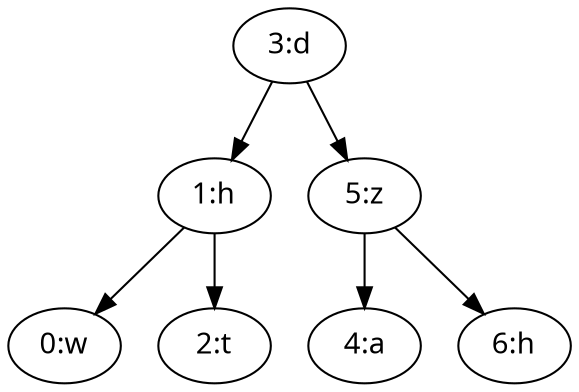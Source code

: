 digraph arbre {
    node [fontname="Courrier"];
    0 [label="0:w"];
    1 [label="1:h"];
    2 [label="2:t"];
    3 [label="3:d"];
    4 [label="4:a"];
    5 [label="5:z"];
    6 [label="6:h"];


    3 -> 5;
    3 -> 1;

    1 -> 2;
    1 -> 0;

    5 -> 6;
    5 -> 4;
}
